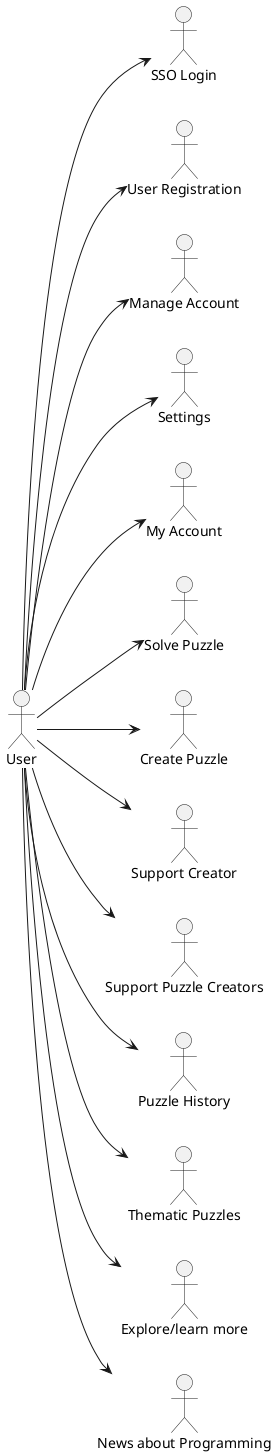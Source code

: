 @startuml

left to right direction
skinparam packageStyle none

actor User
User --> "SSO Login"
User --> "User Registration"
User --> "Manage Account"
User --> "Settings"
User --> "My Account"
User --> "Solve Puzzle"
User --> "Create Puzzle"
User --> "Support Creator"
User --> "Support Puzzle Creators"
User --> "Puzzle History"
User --> "Thematic Puzzles"
User --> "Explore/learn more"
User --> "News about Programming"

@enduml
